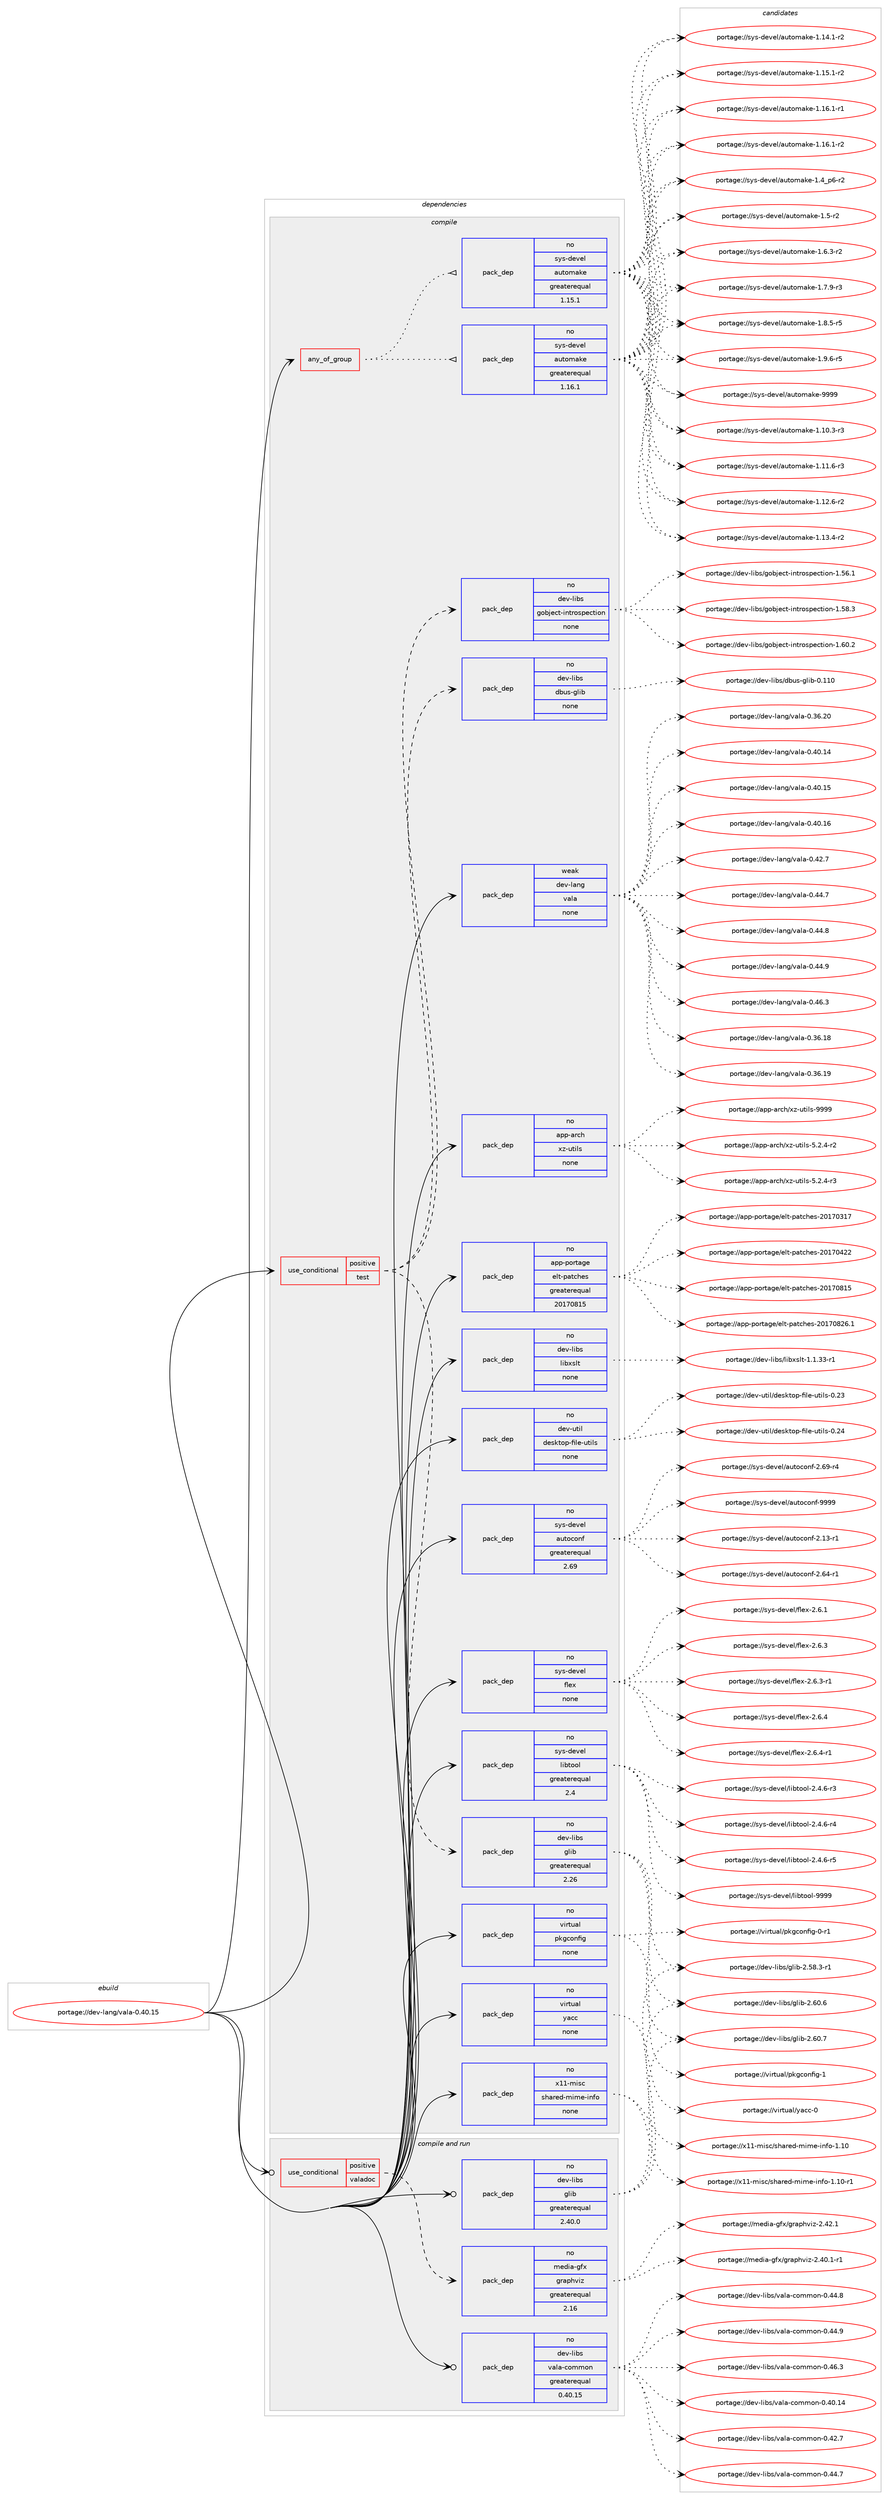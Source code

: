 digraph prolog {

# *************
# Graph options
# *************

newrank=true;
concentrate=true;
compound=true;
graph [rankdir=LR,fontname=Helvetica,fontsize=10,ranksep=1.5];#, ranksep=2.5, nodesep=0.2];
edge  [arrowhead=vee];
node  [fontname=Helvetica,fontsize=10];

# **********
# The ebuild
# **********

subgraph cluster_leftcol {
color=gray;
rank=same;
label=<<i>ebuild</i>>;
id [label="portage://dev-lang/vala-0.40.15", color=red, width=4, href="../dev-lang/vala-0.40.15.svg"];
}

# ****************
# The dependencies
# ****************

subgraph cluster_midcol {
color=gray;
label=<<i>dependencies</i>>;
subgraph cluster_compile {
fillcolor="#eeeeee";
style=filled;
label=<<i>compile</i>>;
subgraph any2818 {
dependency97117 [label=<<TABLE BORDER="0" CELLBORDER="1" CELLSPACING="0" CELLPADDING="4"><TR><TD CELLPADDING="10">any_of_group</TD></TR></TABLE>>, shape=none, color=red];subgraph pack74010 {
dependency97118 [label=<<TABLE BORDER="0" CELLBORDER="1" CELLSPACING="0" CELLPADDING="4" WIDTH="220"><TR><TD ROWSPAN="6" CELLPADDING="30">pack_dep</TD></TR><TR><TD WIDTH="110">no</TD></TR><TR><TD>sys-devel</TD></TR><TR><TD>automake</TD></TR><TR><TD>greaterequal</TD></TR><TR><TD>1.16.1</TD></TR></TABLE>>, shape=none, color=blue];
}
dependency97117:e -> dependency97118:w [weight=20,style="dotted",arrowhead="oinv"];
subgraph pack74011 {
dependency97119 [label=<<TABLE BORDER="0" CELLBORDER="1" CELLSPACING="0" CELLPADDING="4" WIDTH="220"><TR><TD ROWSPAN="6" CELLPADDING="30">pack_dep</TD></TR><TR><TD WIDTH="110">no</TD></TR><TR><TD>sys-devel</TD></TR><TR><TD>automake</TD></TR><TR><TD>greaterequal</TD></TR><TR><TD>1.15.1</TD></TR></TABLE>>, shape=none, color=blue];
}
dependency97117:e -> dependency97119:w [weight=20,style="dotted",arrowhead="oinv"];
}
id:e -> dependency97117:w [weight=20,style="solid",arrowhead="vee"];
subgraph cond20230 {
dependency97120 [label=<<TABLE BORDER="0" CELLBORDER="1" CELLSPACING="0" CELLPADDING="4"><TR><TD ROWSPAN="3" CELLPADDING="10">use_conditional</TD></TR><TR><TD>positive</TD></TR><TR><TD>test</TD></TR></TABLE>>, shape=none, color=red];
subgraph pack74012 {
dependency97121 [label=<<TABLE BORDER="0" CELLBORDER="1" CELLSPACING="0" CELLPADDING="4" WIDTH="220"><TR><TD ROWSPAN="6" CELLPADDING="30">pack_dep</TD></TR><TR><TD WIDTH="110">no</TD></TR><TR><TD>dev-libs</TD></TR><TR><TD>dbus-glib</TD></TR><TR><TD>none</TD></TR><TR><TD></TD></TR></TABLE>>, shape=none, color=blue];
}
dependency97120:e -> dependency97121:w [weight=20,style="dashed",arrowhead="vee"];
subgraph pack74013 {
dependency97122 [label=<<TABLE BORDER="0" CELLBORDER="1" CELLSPACING="0" CELLPADDING="4" WIDTH="220"><TR><TD ROWSPAN="6" CELLPADDING="30">pack_dep</TD></TR><TR><TD WIDTH="110">no</TD></TR><TR><TD>dev-libs</TD></TR><TR><TD>glib</TD></TR><TR><TD>greaterequal</TD></TR><TR><TD>2.26</TD></TR></TABLE>>, shape=none, color=blue];
}
dependency97120:e -> dependency97122:w [weight=20,style="dashed",arrowhead="vee"];
subgraph pack74014 {
dependency97123 [label=<<TABLE BORDER="0" CELLBORDER="1" CELLSPACING="0" CELLPADDING="4" WIDTH="220"><TR><TD ROWSPAN="6" CELLPADDING="30">pack_dep</TD></TR><TR><TD WIDTH="110">no</TD></TR><TR><TD>dev-libs</TD></TR><TR><TD>gobject-introspection</TD></TR><TR><TD>none</TD></TR><TR><TD></TD></TR></TABLE>>, shape=none, color=blue];
}
dependency97120:e -> dependency97123:w [weight=20,style="dashed",arrowhead="vee"];
}
id:e -> dependency97120:w [weight=20,style="solid",arrowhead="vee"];
subgraph pack74015 {
dependency97124 [label=<<TABLE BORDER="0" CELLBORDER="1" CELLSPACING="0" CELLPADDING="4" WIDTH="220"><TR><TD ROWSPAN="6" CELLPADDING="30">pack_dep</TD></TR><TR><TD WIDTH="110">no</TD></TR><TR><TD>app-arch</TD></TR><TR><TD>xz-utils</TD></TR><TR><TD>none</TD></TR><TR><TD></TD></TR></TABLE>>, shape=none, color=blue];
}
id:e -> dependency97124:w [weight=20,style="solid",arrowhead="vee"];
subgraph pack74016 {
dependency97125 [label=<<TABLE BORDER="0" CELLBORDER="1" CELLSPACING="0" CELLPADDING="4" WIDTH="220"><TR><TD ROWSPAN="6" CELLPADDING="30">pack_dep</TD></TR><TR><TD WIDTH="110">no</TD></TR><TR><TD>app-portage</TD></TR><TR><TD>elt-patches</TD></TR><TR><TD>greaterequal</TD></TR><TR><TD>20170815</TD></TR></TABLE>>, shape=none, color=blue];
}
id:e -> dependency97125:w [weight=20,style="solid",arrowhead="vee"];
subgraph pack74017 {
dependency97126 [label=<<TABLE BORDER="0" CELLBORDER="1" CELLSPACING="0" CELLPADDING="4" WIDTH="220"><TR><TD ROWSPAN="6" CELLPADDING="30">pack_dep</TD></TR><TR><TD WIDTH="110">no</TD></TR><TR><TD>dev-libs</TD></TR><TR><TD>libxslt</TD></TR><TR><TD>none</TD></TR><TR><TD></TD></TR></TABLE>>, shape=none, color=blue];
}
id:e -> dependency97126:w [weight=20,style="solid",arrowhead="vee"];
subgraph pack74018 {
dependency97127 [label=<<TABLE BORDER="0" CELLBORDER="1" CELLSPACING="0" CELLPADDING="4" WIDTH="220"><TR><TD ROWSPAN="6" CELLPADDING="30">pack_dep</TD></TR><TR><TD WIDTH="110">no</TD></TR><TR><TD>dev-util</TD></TR><TR><TD>desktop-file-utils</TD></TR><TR><TD>none</TD></TR><TR><TD></TD></TR></TABLE>>, shape=none, color=blue];
}
id:e -> dependency97127:w [weight=20,style="solid",arrowhead="vee"];
subgraph pack74019 {
dependency97128 [label=<<TABLE BORDER="0" CELLBORDER="1" CELLSPACING="0" CELLPADDING="4" WIDTH="220"><TR><TD ROWSPAN="6" CELLPADDING="30">pack_dep</TD></TR><TR><TD WIDTH="110">no</TD></TR><TR><TD>sys-devel</TD></TR><TR><TD>autoconf</TD></TR><TR><TD>greaterequal</TD></TR><TR><TD>2.69</TD></TR></TABLE>>, shape=none, color=blue];
}
id:e -> dependency97128:w [weight=20,style="solid",arrowhead="vee"];
subgraph pack74020 {
dependency97129 [label=<<TABLE BORDER="0" CELLBORDER="1" CELLSPACING="0" CELLPADDING="4" WIDTH="220"><TR><TD ROWSPAN="6" CELLPADDING="30">pack_dep</TD></TR><TR><TD WIDTH="110">no</TD></TR><TR><TD>sys-devel</TD></TR><TR><TD>flex</TD></TR><TR><TD>none</TD></TR><TR><TD></TD></TR></TABLE>>, shape=none, color=blue];
}
id:e -> dependency97129:w [weight=20,style="solid",arrowhead="vee"];
subgraph pack74021 {
dependency97130 [label=<<TABLE BORDER="0" CELLBORDER="1" CELLSPACING="0" CELLPADDING="4" WIDTH="220"><TR><TD ROWSPAN="6" CELLPADDING="30">pack_dep</TD></TR><TR><TD WIDTH="110">no</TD></TR><TR><TD>sys-devel</TD></TR><TR><TD>libtool</TD></TR><TR><TD>greaterequal</TD></TR><TR><TD>2.4</TD></TR></TABLE>>, shape=none, color=blue];
}
id:e -> dependency97130:w [weight=20,style="solid",arrowhead="vee"];
subgraph pack74022 {
dependency97131 [label=<<TABLE BORDER="0" CELLBORDER="1" CELLSPACING="0" CELLPADDING="4" WIDTH="220"><TR><TD ROWSPAN="6" CELLPADDING="30">pack_dep</TD></TR><TR><TD WIDTH="110">no</TD></TR><TR><TD>virtual</TD></TR><TR><TD>pkgconfig</TD></TR><TR><TD>none</TD></TR><TR><TD></TD></TR></TABLE>>, shape=none, color=blue];
}
id:e -> dependency97131:w [weight=20,style="solid",arrowhead="vee"];
subgraph pack74023 {
dependency97132 [label=<<TABLE BORDER="0" CELLBORDER="1" CELLSPACING="0" CELLPADDING="4" WIDTH="220"><TR><TD ROWSPAN="6" CELLPADDING="30">pack_dep</TD></TR><TR><TD WIDTH="110">no</TD></TR><TR><TD>virtual</TD></TR><TR><TD>yacc</TD></TR><TR><TD>none</TD></TR><TR><TD></TD></TR></TABLE>>, shape=none, color=blue];
}
id:e -> dependency97132:w [weight=20,style="solid",arrowhead="vee"];
subgraph pack74024 {
dependency97133 [label=<<TABLE BORDER="0" CELLBORDER="1" CELLSPACING="0" CELLPADDING="4" WIDTH="220"><TR><TD ROWSPAN="6" CELLPADDING="30">pack_dep</TD></TR><TR><TD WIDTH="110">no</TD></TR><TR><TD>x11-misc</TD></TR><TR><TD>shared-mime-info</TD></TR><TR><TD>none</TD></TR><TR><TD></TD></TR></TABLE>>, shape=none, color=blue];
}
id:e -> dependency97133:w [weight=20,style="solid",arrowhead="vee"];
subgraph pack74025 {
dependency97134 [label=<<TABLE BORDER="0" CELLBORDER="1" CELLSPACING="0" CELLPADDING="4" WIDTH="220"><TR><TD ROWSPAN="6" CELLPADDING="30">pack_dep</TD></TR><TR><TD WIDTH="110">weak</TD></TR><TR><TD>dev-lang</TD></TR><TR><TD>vala</TD></TR><TR><TD>none</TD></TR><TR><TD></TD></TR></TABLE>>, shape=none, color=blue];
}
id:e -> dependency97134:w [weight=20,style="solid",arrowhead="vee"];
}
subgraph cluster_compileandrun {
fillcolor="#eeeeee";
style=filled;
label=<<i>compile and run</i>>;
subgraph cond20231 {
dependency97135 [label=<<TABLE BORDER="0" CELLBORDER="1" CELLSPACING="0" CELLPADDING="4"><TR><TD ROWSPAN="3" CELLPADDING="10">use_conditional</TD></TR><TR><TD>positive</TD></TR><TR><TD>valadoc</TD></TR></TABLE>>, shape=none, color=red];
subgraph pack74026 {
dependency97136 [label=<<TABLE BORDER="0" CELLBORDER="1" CELLSPACING="0" CELLPADDING="4" WIDTH="220"><TR><TD ROWSPAN="6" CELLPADDING="30">pack_dep</TD></TR><TR><TD WIDTH="110">no</TD></TR><TR><TD>media-gfx</TD></TR><TR><TD>graphviz</TD></TR><TR><TD>greaterequal</TD></TR><TR><TD>2.16</TD></TR></TABLE>>, shape=none, color=blue];
}
dependency97135:e -> dependency97136:w [weight=20,style="dashed",arrowhead="vee"];
}
id:e -> dependency97135:w [weight=20,style="solid",arrowhead="odotvee"];
subgraph pack74027 {
dependency97137 [label=<<TABLE BORDER="0" CELLBORDER="1" CELLSPACING="0" CELLPADDING="4" WIDTH="220"><TR><TD ROWSPAN="6" CELLPADDING="30">pack_dep</TD></TR><TR><TD WIDTH="110">no</TD></TR><TR><TD>dev-libs</TD></TR><TR><TD>glib</TD></TR><TR><TD>greaterequal</TD></TR><TR><TD>2.40.0</TD></TR></TABLE>>, shape=none, color=blue];
}
id:e -> dependency97137:w [weight=20,style="solid",arrowhead="odotvee"];
subgraph pack74028 {
dependency97138 [label=<<TABLE BORDER="0" CELLBORDER="1" CELLSPACING="0" CELLPADDING="4" WIDTH="220"><TR><TD ROWSPAN="6" CELLPADDING="30">pack_dep</TD></TR><TR><TD WIDTH="110">no</TD></TR><TR><TD>dev-libs</TD></TR><TR><TD>vala-common</TD></TR><TR><TD>greaterequal</TD></TR><TR><TD>0.40.15</TD></TR></TABLE>>, shape=none, color=blue];
}
id:e -> dependency97138:w [weight=20,style="solid",arrowhead="odotvee"];
}
subgraph cluster_run {
fillcolor="#eeeeee";
style=filled;
label=<<i>run</i>>;
}
}

# **************
# The candidates
# **************

subgraph cluster_choices {
rank=same;
color=gray;
label=<<i>candidates</i>>;

subgraph choice74010 {
color=black;
nodesep=1;
choiceportage11512111545100101118101108479711711611110997107101454946494846514511451 [label="portage://sys-devel/automake-1.10.3-r3", color=red, width=4,href="../sys-devel/automake-1.10.3-r3.svg"];
choiceportage11512111545100101118101108479711711611110997107101454946494946544511451 [label="portage://sys-devel/automake-1.11.6-r3", color=red, width=4,href="../sys-devel/automake-1.11.6-r3.svg"];
choiceportage11512111545100101118101108479711711611110997107101454946495046544511450 [label="portage://sys-devel/automake-1.12.6-r2", color=red, width=4,href="../sys-devel/automake-1.12.6-r2.svg"];
choiceportage11512111545100101118101108479711711611110997107101454946495146524511450 [label="portage://sys-devel/automake-1.13.4-r2", color=red, width=4,href="../sys-devel/automake-1.13.4-r2.svg"];
choiceportage11512111545100101118101108479711711611110997107101454946495246494511450 [label="portage://sys-devel/automake-1.14.1-r2", color=red, width=4,href="../sys-devel/automake-1.14.1-r2.svg"];
choiceportage11512111545100101118101108479711711611110997107101454946495346494511450 [label="portage://sys-devel/automake-1.15.1-r2", color=red, width=4,href="../sys-devel/automake-1.15.1-r2.svg"];
choiceportage11512111545100101118101108479711711611110997107101454946495446494511449 [label="portage://sys-devel/automake-1.16.1-r1", color=red, width=4,href="../sys-devel/automake-1.16.1-r1.svg"];
choiceportage11512111545100101118101108479711711611110997107101454946495446494511450 [label="portage://sys-devel/automake-1.16.1-r2", color=red, width=4,href="../sys-devel/automake-1.16.1-r2.svg"];
choiceportage115121115451001011181011084797117116111109971071014549465295112544511450 [label="portage://sys-devel/automake-1.4_p6-r2", color=red, width=4,href="../sys-devel/automake-1.4_p6-r2.svg"];
choiceportage11512111545100101118101108479711711611110997107101454946534511450 [label="portage://sys-devel/automake-1.5-r2", color=red, width=4,href="../sys-devel/automake-1.5-r2.svg"];
choiceportage115121115451001011181011084797117116111109971071014549465446514511450 [label="portage://sys-devel/automake-1.6.3-r2", color=red, width=4,href="../sys-devel/automake-1.6.3-r2.svg"];
choiceportage115121115451001011181011084797117116111109971071014549465546574511451 [label="portage://sys-devel/automake-1.7.9-r3", color=red, width=4,href="../sys-devel/automake-1.7.9-r3.svg"];
choiceportage115121115451001011181011084797117116111109971071014549465646534511453 [label="portage://sys-devel/automake-1.8.5-r5", color=red, width=4,href="../sys-devel/automake-1.8.5-r5.svg"];
choiceportage115121115451001011181011084797117116111109971071014549465746544511453 [label="portage://sys-devel/automake-1.9.6-r5", color=red, width=4,href="../sys-devel/automake-1.9.6-r5.svg"];
choiceportage115121115451001011181011084797117116111109971071014557575757 [label="portage://sys-devel/automake-9999", color=red, width=4,href="../sys-devel/automake-9999.svg"];
dependency97118:e -> choiceportage11512111545100101118101108479711711611110997107101454946494846514511451:w [style=dotted,weight="100"];
dependency97118:e -> choiceportage11512111545100101118101108479711711611110997107101454946494946544511451:w [style=dotted,weight="100"];
dependency97118:e -> choiceportage11512111545100101118101108479711711611110997107101454946495046544511450:w [style=dotted,weight="100"];
dependency97118:e -> choiceportage11512111545100101118101108479711711611110997107101454946495146524511450:w [style=dotted,weight="100"];
dependency97118:e -> choiceportage11512111545100101118101108479711711611110997107101454946495246494511450:w [style=dotted,weight="100"];
dependency97118:e -> choiceportage11512111545100101118101108479711711611110997107101454946495346494511450:w [style=dotted,weight="100"];
dependency97118:e -> choiceportage11512111545100101118101108479711711611110997107101454946495446494511449:w [style=dotted,weight="100"];
dependency97118:e -> choiceportage11512111545100101118101108479711711611110997107101454946495446494511450:w [style=dotted,weight="100"];
dependency97118:e -> choiceportage115121115451001011181011084797117116111109971071014549465295112544511450:w [style=dotted,weight="100"];
dependency97118:e -> choiceportage11512111545100101118101108479711711611110997107101454946534511450:w [style=dotted,weight="100"];
dependency97118:e -> choiceportage115121115451001011181011084797117116111109971071014549465446514511450:w [style=dotted,weight="100"];
dependency97118:e -> choiceportage115121115451001011181011084797117116111109971071014549465546574511451:w [style=dotted,weight="100"];
dependency97118:e -> choiceportage115121115451001011181011084797117116111109971071014549465646534511453:w [style=dotted,weight="100"];
dependency97118:e -> choiceportage115121115451001011181011084797117116111109971071014549465746544511453:w [style=dotted,weight="100"];
dependency97118:e -> choiceportage115121115451001011181011084797117116111109971071014557575757:w [style=dotted,weight="100"];
}
subgraph choice74011 {
color=black;
nodesep=1;
choiceportage11512111545100101118101108479711711611110997107101454946494846514511451 [label="portage://sys-devel/automake-1.10.3-r3", color=red, width=4,href="../sys-devel/automake-1.10.3-r3.svg"];
choiceportage11512111545100101118101108479711711611110997107101454946494946544511451 [label="portage://sys-devel/automake-1.11.6-r3", color=red, width=4,href="../sys-devel/automake-1.11.6-r3.svg"];
choiceportage11512111545100101118101108479711711611110997107101454946495046544511450 [label="portage://sys-devel/automake-1.12.6-r2", color=red, width=4,href="../sys-devel/automake-1.12.6-r2.svg"];
choiceportage11512111545100101118101108479711711611110997107101454946495146524511450 [label="portage://sys-devel/automake-1.13.4-r2", color=red, width=4,href="../sys-devel/automake-1.13.4-r2.svg"];
choiceportage11512111545100101118101108479711711611110997107101454946495246494511450 [label="portage://sys-devel/automake-1.14.1-r2", color=red, width=4,href="../sys-devel/automake-1.14.1-r2.svg"];
choiceportage11512111545100101118101108479711711611110997107101454946495346494511450 [label="portage://sys-devel/automake-1.15.1-r2", color=red, width=4,href="../sys-devel/automake-1.15.1-r2.svg"];
choiceportage11512111545100101118101108479711711611110997107101454946495446494511449 [label="portage://sys-devel/automake-1.16.1-r1", color=red, width=4,href="../sys-devel/automake-1.16.1-r1.svg"];
choiceportage11512111545100101118101108479711711611110997107101454946495446494511450 [label="portage://sys-devel/automake-1.16.1-r2", color=red, width=4,href="../sys-devel/automake-1.16.1-r2.svg"];
choiceportage115121115451001011181011084797117116111109971071014549465295112544511450 [label="portage://sys-devel/automake-1.4_p6-r2", color=red, width=4,href="../sys-devel/automake-1.4_p6-r2.svg"];
choiceportage11512111545100101118101108479711711611110997107101454946534511450 [label="portage://sys-devel/automake-1.5-r2", color=red, width=4,href="../sys-devel/automake-1.5-r2.svg"];
choiceportage115121115451001011181011084797117116111109971071014549465446514511450 [label="portage://sys-devel/automake-1.6.3-r2", color=red, width=4,href="../sys-devel/automake-1.6.3-r2.svg"];
choiceportage115121115451001011181011084797117116111109971071014549465546574511451 [label="portage://sys-devel/automake-1.7.9-r3", color=red, width=4,href="../sys-devel/automake-1.7.9-r3.svg"];
choiceportage115121115451001011181011084797117116111109971071014549465646534511453 [label="portage://sys-devel/automake-1.8.5-r5", color=red, width=4,href="../sys-devel/automake-1.8.5-r5.svg"];
choiceportage115121115451001011181011084797117116111109971071014549465746544511453 [label="portage://sys-devel/automake-1.9.6-r5", color=red, width=4,href="../sys-devel/automake-1.9.6-r5.svg"];
choiceportage115121115451001011181011084797117116111109971071014557575757 [label="portage://sys-devel/automake-9999", color=red, width=4,href="../sys-devel/automake-9999.svg"];
dependency97119:e -> choiceportage11512111545100101118101108479711711611110997107101454946494846514511451:w [style=dotted,weight="100"];
dependency97119:e -> choiceportage11512111545100101118101108479711711611110997107101454946494946544511451:w [style=dotted,weight="100"];
dependency97119:e -> choiceportage11512111545100101118101108479711711611110997107101454946495046544511450:w [style=dotted,weight="100"];
dependency97119:e -> choiceportage11512111545100101118101108479711711611110997107101454946495146524511450:w [style=dotted,weight="100"];
dependency97119:e -> choiceportage11512111545100101118101108479711711611110997107101454946495246494511450:w [style=dotted,weight="100"];
dependency97119:e -> choiceportage11512111545100101118101108479711711611110997107101454946495346494511450:w [style=dotted,weight="100"];
dependency97119:e -> choiceportage11512111545100101118101108479711711611110997107101454946495446494511449:w [style=dotted,weight="100"];
dependency97119:e -> choiceportage11512111545100101118101108479711711611110997107101454946495446494511450:w [style=dotted,weight="100"];
dependency97119:e -> choiceportage115121115451001011181011084797117116111109971071014549465295112544511450:w [style=dotted,weight="100"];
dependency97119:e -> choiceportage11512111545100101118101108479711711611110997107101454946534511450:w [style=dotted,weight="100"];
dependency97119:e -> choiceportage115121115451001011181011084797117116111109971071014549465446514511450:w [style=dotted,weight="100"];
dependency97119:e -> choiceportage115121115451001011181011084797117116111109971071014549465546574511451:w [style=dotted,weight="100"];
dependency97119:e -> choiceportage115121115451001011181011084797117116111109971071014549465646534511453:w [style=dotted,weight="100"];
dependency97119:e -> choiceportage115121115451001011181011084797117116111109971071014549465746544511453:w [style=dotted,weight="100"];
dependency97119:e -> choiceportage115121115451001011181011084797117116111109971071014557575757:w [style=dotted,weight="100"];
}
subgraph choice74012 {
color=black;
nodesep=1;
choiceportage100101118451081059811547100981171154510310810598454846494948 [label="portage://dev-libs/dbus-glib-0.110", color=red, width=4,href="../dev-libs/dbus-glib-0.110.svg"];
dependency97121:e -> choiceportage100101118451081059811547100981171154510310810598454846494948:w [style=dotted,weight="100"];
}
subgraph choice74013 {
color=black;
nodesep=1;
choiceportage10010111845108105981154710310810598455046535646514511449 [label="portage://dev-libs/glib-2.58.3-r1", color=red, width=4,href="../dev-libs/glib-2.58.3-r1.svg"];
choiceportage1001011184510810598115471031081059845504654484654 [label="portage://dev-libs/glib-2.60.6", color=red, width=4,href="../dev-libs/glib-2.60.6.svg"];
choiceportage1001011184510810598115471031081059845504654484655 [label="portage://dev-libs/glib-2.60.7", color=red, width=4,href="../dev-libs/glib-2.60.7.svg"];
dependency97122:e -> choiceportage10010111845108105981154710310810598455046535646514511449:w [style=dotted,weight="100"];
dependency97122:e -> choiceportage1001011184510810598115471031081059845504654484654:w [style=dotted,weight="100"];
dependency97122:e -> choiceportage1001011184510810598115471031081059845504654484655:w [style=dotted,weight="100"];
}
subgraph choice74014 {
color=black;
nodesep=1;
choiceportage1001011184510810598115471031119810610199116451051101161141111151121019911610511111045494653544649 [label="portage://dev-libs/gobject-introspection-1.56.1", color=red, width=4,href="../dev-libs/gobject-introspection-1.56.1.svg"];
choiceportage1001011184510810598115471031119810610199116451051101161141111151121019911610511111045494653564651 [label="portage://dev-libs/gobject-introspection-1.58.3", color=red, width=4,href="../dev-libs/gobject-introspection-1.58.3.svg"];
choiceportage1001011184510810598115471031119810610199116451051101161141111151121019911610511111045494654484650 [label="portage://dev-libs/gobject-introspection-1.60.2", color=red, width=4,href="../dev-libs/gobject-introspection-1.60.2.svg"];
dependency97123:e -> choiceportage1001011184510810598115471031119810610199116451051101161141111151121019911610511111045494653544649:w [style=dotted,weight="100"];
dependency97123:e -> choiceportage1001011184510810598115471031119810610199116451051101161141111151121019911610511111045494653564651:w [style=dotted,weight="100"];
dependency97123:e -> choiceportage1001011184510810598115471031119810610199116451051101161141111151121019911610511111045494654484650:w [style=dotted,weight="100"];
}
subgraph choice74015 {
color=black;
nodesep=1;
choiceportage9711211245971149910447120122451171161051081154553465046524511450 [label="portage://app-arch/xz-utils-5.2.4-r2", color=red, width=4,href="../app-arch/xz-utils-5.2.4-r2.svg"];
choiceportage9711211245971149910447120122451171161051081154553465046524511451 [label="portage://app-arch/xz-utils-5.2.4-r3", color=red, width=4,href="../app-arch/xz-utils-5.2.4-r3.svg"];
choiceportage9711211245971149910447120122451171161051081154557575757 [label="portage://app-arch/xz-utils-9999", color=red, width=4,href="../app-arch/xz-utils-9999.svg"];
dependency97124:e -> choiceportage9711211245971149910447120122451171161051081154553465046524511450:w [style=dotted,weight="100"];
dependency97124:e -> choiceportage9711211245971149910447120122451171161051081154553465046524511451:w [style=dotted,weight="100"];
dependency97124:e -> choiceportage9711211245971149910447120122451171161051081154557575757:w [style=dotted,weight="100"];
}
subgraph choice74016 {
color=black;
nodesep=1;
choiceportage97112112451121111141169710310147101108116451129711699104101115455048495548514955 [label="portage://app-portage/elt-patches-20170317", color=red, width=4,href="../app-portage/elt-patches-20170317.svg"];
choiceportage97112112451121111141169710310147101108116451129711699104101115455048495548525050 [label="portage://app-portage/elt-patches-20170422", color=red, width=4,href="../app-portage/elt-patches-20170422.svg"];
choiceportage97112112451121111141169710310147101108116451129711699104101115455048495548564953 [label="portage://app-portage/elt-patches-20170815", color=red, width=4,href="../app-portage/elt-patches-20170815.svg"];
choiceportage971121124511211111411697103101471011081164511297116991041011154550484955485650544649 [label="portage://app-portage/elt-patches-20170826.1", color=red, width=4,href="../app-portage/elt-patches-20170826.1.svg"];
dependency97125:e -> choiceportage97112112451121111141169710310147101108116451129711699104101115455048495548514955:w [style=dotted,weight="100"];
dependency97125:e -> choiceportage97112112451121111141169710310147101108116451129711699104101115455048495548525050:w [style=dotted,weight="100"];
dependency97125:e -> choiceportage97112112451121111141169710310147101108116451129711699104101115455048495548564953:w [style=dotted,weight="100"];
dependency97125:e -> choiceportage971121124511211111411697103101471011081164511297116991041011154550484955485650544649:w [style=dotted,weight="100"];
}
subgraph choice74017 {
color=black;
nodesep=1;
choiceportage10010111845108105981154710810598120115108116454946494651514511449 [label="portage://dev-libs/libxslt-1.1.33-r1", color=red, width=4,href="../dev-libs/libxslt-1.1.33-r1.svg"];
dependency97126:e -> choiceportage10010111845108105981154710810598120115108116454946494651514511449:w [style=dotted,weight="100"];
}
subgraph choice74018 {
color=black;
nodesep=1;
choiceportage100101118451171161051084710010111510711611111245102105108101451171161051081154548465051 [label="portage://dev-util/desktop-file-utils-0.23", color=red, width=4,href="../dev-util/desktop-file-utils-0.23.svg"];
choiceportage100101118451171161051084710010111510711611111245102105108101451171161051081154548465052 [label="portage://dev-util/desktop-file-utils-0.24", color=red, width=4,href="../dev-util/desktop-file-utils-0.24.svg"];
dependency97127:e -> choiceportage100101118451171161051084710010111510711611111245102105108101451171161051081154548465051:w [style=dotted,weight="100"];
dependency97127:e -> choiceportage100101118451171161051084710010111510711611111245102105108101451171161051081154548465052:w [style=dotted,weight="100"];
}
subgraph choice74019 {
color=black;
nodesep=1;
choiceportage1151211154510010111810110847971171161119911111010245504649514511449 [label="portage://sys-devel/autoconf-2.13-r1", color=red, width=4,href="../sys-devel/autoconf-2.13-r1.svg"];
choiceportage1151211154510010111810110847971171161119911111010245504654524511449 [label="portage://sys-devel/autoconf-2.64-r1", color=red, width=4,href="../sys-devel/autoconf-2.64-r1.svg"];
choiceportage1151211154510010111810110847971171161119911111010245504654574511452 [label="portage://sys-devel/autoconf-2.69-r4", color=red, width=4,href="../sys-devel/autoconf-2.69-r4.svg"];
choiceportage115121115451001011181011084797117116111991111101024557575757 [label="portage://sys-devel/autoconf-9999", color=red, width=4,href="../sys-devel/autoconf-9999.svg"];
dependency97128:e -> choiceportage1151211154510010111810110847971171161119911111010245504649514511449:w [style=dotted,weight="100"];
dependency97128:e -> choiceportage1151211154510010111810110847971171161119911111010245504654524511449:w [style=dotted,weight="100"];
dependency97128:e -> choiceportage1151211154510010111810110847971171161119911111010245504654574511452:w [style=dotted,weight="100"];
dependency97128:e -> choiceportage115121115451001011181011084797117116111991111101024557575757:w [style=dotted,weight="100"];
}
subgraph choice74020 {
color=black;
nodesep=1;
choiceportage1151211154510010111810110847102108101120455046544649 [label="portage://sys-devel/flex-2.6.1", color=red, width=4,href="../sys-devel/flex-2.6.1.svg"];
choiceportage1151211154510010111810110847102108101120455046544651 [label="portage://sys-devel/flex-2.6.3", color=red, width=4,href="../sys-devel/flex-2.6.3.svg"];
choiceportage11512111545100101118101108471021081011204550465446514511449 [label="portage://sys-devel/flex-2.6.3-r1", color=red, width=4,href="../sys-devel/flex-2.6.3-r1.svg"];
choiceportage1151211154510010111810110847102108101120455046544652 [label="portage://sys-devel/flex-2.6.4", color=red, width=4,href="../sys-devel/flex-2.6.4.svg"];
choiceportage11512111545100101118101108471021081011204550465446524511449 [label="portage://sys-devel/flex-2.6.4-r1", color=red, width=4,href="../sys-devel/flex-2.6.4-r1.svg"];
dependency97129:e -> choiceportage1151211154510010111810110847102108101120455046544649:w [style=dotted,weight="100"];
dependency97129:e -> choiceportage1151211154510010111810110847102108101120455046544651:w [style=dotted,weight="100"];
dependency97129:e -> choiceportage11512111545100101118101108471021081011204550465446514511449:w [style=dotted,weight="100"];
dependency97129:e -> choiceportage1151211154510010111810110847102108101120455046544652:w [style=dotted,weight="100"];
dependency97129:e -> choiceportage11512111545100101118101108471021081011204550465446524511449:w [style=dotted,weight="100"];
}
subgraph choice74021 {
color=black;
nodesep=1;
choiceportage1151211154510010111810110847108105981161111111084550465246544511451 [label="portage://sys-devel/libtool-2.4.6-r3", color=red, width=4,href="../sys-devel/libtool-2.4.6-r3.svg"];
choiceportage1151211154510010111810110847108105981161111111084550465246544511452 [label="portage://sys-devel/libtool-2.4.6-r4", color=red, width=4,href="../sys-devel/libtool-2.4.6-r4.svg"];
choiceportage1151211154510010111810110847108105981161111111084550465246544511453 [label="portage://sys-devel/libtool-2.4.6-r5", color=red, width=4,href="../sys-devel/libtool-2.4.6-r5.svg"];
choiceportage1151211154510010111810110847108105981161111111084557575757 [label="portage://sys-devel/libtool-9999", color=red, width=4,href="../sys-devel/libtool-9999.svg"];
dependency97130:e -> choiceportage1151211154510010111810110847108105981161111111084550465246544511451:w [style=dotted,weight="100"];
dependency97130:e -> choiceportage1151211154510010111810110847108105981161111111084550465246544511452:w [style=dotted,weight="100"];
dependency97130:e -> choiceportage1151211154510010111810110847108105981161111111084550465246544511453:w [style=dotted,weight="100"];
dependency97130:e -> choiceportage1151211154510010111810110847108105981161111111084557575757:w [style=dotted,weight="100"];
}
subgraph choice74022 {
color=black;
nodesep=1;
choiceportage11810511411611797108471121071039911111010210510345484511449 [label="portage://virtual/pkgconfig-0-r1", color=red, width=4,href="../virtual/pkgconfig-0-r1.svg"];
choiceportage1181051141161179710847112107103991111101021051034549 [label="portage://virtual/pkgconfig-1", color=red, width=4,href="../virtual/pkgconfig-1.svg"];
dependency97131:e -> choiceportage11810511411611797108471121071039911111010210510345484511449:w [style=dotted,weight="100"];
dependency97131:e -> choiceportage1181051141161179710847112107103991111101021051034549:w [style=dotted,weight="100"];
}
subgraph choice74023 {
color=black;
nodesep=1;
choiceportage11810511411611797108471219799994548 [label="portage://virtual/yacc-0", color=red, width=4,href="../virtual/yacc-0.svg"];
dependency97132:e -> choiceportage11810511411611797108471219799994548:w [style=dotted,weight="100"];
}
subgraph choice74024 {
color=black;
nodesep=1;
choiceportage12049494510910511599471151049711410110045109105109101451051101021114549464948 [label="portage://x11-misc/shared-mime-info-1.10", color=red, width=4,href="../x11-misc/shared-mime-info-1.10.svg"];
choiceportage120494945109105115994711510497114101100451091051091014510511010211145494649484511449 [label="portage://x11-misc/shared-mime-info-1.10-r1", color=red, width=4,href="../x11-misc/shared-mime-info-1.10-r1.svg"];
dependency97133:e -> choiceportage12049494510910511599471151049711410110045109105109101451051101021114549464948:w [style=dotted,weight="100"];
dependency97133:e -> choiceportage120494945109105115994711510497114101100451091051091014510511010211145494649484511449:w [style=dotted,weight="100"];
}
subgraph choice74025 {
color=black;
nodesep=1;
choiceportage10010111845108971101034711897108974548465154464956 [label="portage://dev-lang/vala-0.36.18", color=red, width=4,href="../dev-lang/vala-0.36.18.svg"];
choiceportage10010111845108971101034711897108974548465154464957 [label="portage://dev-lang/vala-0.36.19", color=red, width=4,href="../dev-lang/vala-0.36.19.svg"];
choiceportage10010111845108971101034711897108974548465154465048 [label="portage://dev-lang/vala-0.36.20", color=red, width=4,href="../dev-lang/vala-0.36.20.svg"];
choiceportage10010111845108971101034711897108974548465248464952 [label="portage://dev-lang/vala-0.40.14", color=red, width=4,href="../dev-lang/vala-0.40.14.svg"];
choiceportage10010111845108971101034711897108974548465248464953 [label="portage://dev-lang/vala-0.40.15", color=red, width=4,href="../dev-lang/vala-0.40.15.svg"];
choiceportage10010111845108971101034711897108974548465248464954 [label="portage://dev-lang/vala-0.40.16", color=red, width=4,href="../dev-lang/vala-0.40.16.svg"];
choiceportage100101118451089711010347118971089745484652504655 [label="portage://dev-lang/vala-0.42.7", color=red, width=4,href="../dev-lang/vala-0.42.7.svg"];
choiceportage100101118451089711010347118971089745484652524655 [label="portage://dev-lang/vala-0.44.7", color=red, width=4,href="../dev-lang/vala-0.44.7.svg"];
choiceportage100101118451089711010347118971089745484652524656 [label="portage://dev-lang/vala-0.44.8", color=red, width=4,href="../dev-lang/vala-0.44.8.svg"];
choiceportage100101118451089711010347118971089745484652524657 [label="portage://dev-lang/vala-0.44.9", color=red, width=4,href="../dev-lang/vala-0.44.9.svg"];
choiceportage100101118451089711010347118971089745484652544651 [label="portage://dev-lang/vala-0.46.3", color=red, width=4,href="../dev-lang/vala-0.46.3.svg"];
dependency97134:e -> choiceportage10010111845108971101034711897108974548465154464956:w [style=dotted,weight="100"];
dependency97134:e -> choiceportage10010111845108971101034711897108974548465154464957:w [style=dotted,weight="100"];
dependency97134:e -> choiceportage10010111845108971101034711897108974548465154465048:w [style=dotted,weight="100"];
dependency97134:e -> choiceportage10010111845108971101034711897108974548465248464952:w [style=dotted,weight="100"];
dependency97134:e -> choiceportage10010111845108971101034711897108974548465248464953:w [style=dotted,weight="100"];
dependency97134:e -> choiceportage10010111845108971101034711897108974548465248464954:w [style=dotted,weight="100"];
dependency97134:e -> choiceportage100101118451089711010347118971089745484652504655:w [style=dotted,weight="100"];
dependency97134:e -> choiceportage100101118451089711010347118971089745484652524655:w [style=dotted,weight="100"];
dependency97134:e -> choiceportage100101118451089711010347118971089745484652524656:w [style=dotted,weight="100"];
dependency97134:e -> choiceportage100101118451089711010347118971089745484652524657:w [style=dotted,weight="100"];
dependency97134:e -> choiceportage100101118451089711010347118971089745484652544651:w [style=dotted,weight="100"];
}
subgraph choice74026 {
color=black;
nodesep=1;
choiceportage10910110010597451031021204710311497112104118105122455046524846494511449 [label="portage://media-gfx/graphviz-2.40.1-r1", color=red, width=4,href="../media-gfx/graphviz-2.40.1-r1.svg"];
choiceportage1091011001059745103102120471031149711210411810512245504652504649 [label="portage://media-gfx/graphviz-2.42.1", color=red, width=4,href="../media-gfx/graphviz-2.42.1.svg"];
dependency97136:e -> choiceportage10910110010597451031021204710311497112104118105122455046524846494511449:w [style=dotted,weight="100"];
dependency97136:e -> choiceportage1091011001059745103102120471031149711210411810512245504652504649:w [style=dotted,weight="100"];
}
subgraph choice74027 {
color=black;
nodesep=1;
choiceportage10010111845108105981154710310810598455046535646514511449 [label="portage://dev-libs/glib-2.58.3-r1", color=red, width=4,href="../dev-libs/glib-2.58.3-r1.svg"];
choiceportage1001011184510810598115471031081059845504654484654 [label="portage://dev-libs/glib-2.60.6", color=red, width=4,href="../dev-libs/glib-2.60.6.svg"];
choiceportage1001011184510810598115471031081059845504654484655 [label="portage://dev-libs/glib-2.60.7", color=red, width=4,href="../dev-libs/glib-2.60.7.svg"];
dependency97137:e -> choiceportage10010111845108105981154710310810598455046535646514511449:w [style=dotted,weight="100"];
dependency97137:e -> choiceportage1001011184510810598115471031081059845504654484654:w [style=dotted,weight="100"];
dependency97137:e -> choiceportage1001011184510810598115471031081059845504654484655:w [style=dotted,weight="100"];
}
subgraph choice74028 {
color=black;
nodesep=1;
choiceportage100101118451081059811547118971089745991111091091111104548465248464952 [label="portage://dev-libs/vala-common-0.40.14", color=red, width=4,href="../dev-libs/vala-common-0.40.14.svg"];
choiceportage1001011184510810598115471189710897459911110910911111045484652504655 [label="portage://dev-libs/vala-common-0.42.7", color=red, width=4,href="../dev-libs/vala-common-0.42.7.svg"];
choiceportage1001011184510810598115471189710897459911110910911111045484652524655 [label="portage://dev-libs/vala-common-0.44.7", color=red, width=4,href="../dev-libs/vala-common-0.44.7.svg"];
choiceportage1001011184510810598115471189710897459911110910911111045484652524656 [label="portage://dev-libs/vala-common-0.44.8", color=red, width=4,href="../dev-libs/vala-common-0.44.8.svg"];
choiceportage1001011184510810598115471189710897459911110910911111045484652524657 [label="portage://dev-libs/vala-common-0.44.9", color=red, width=4,href="../dev-libs/vala-common-0.44.9.svg"];
choiceportage1001011184510810598115471189710897459911110910911111045484652544651 [label="portage://dev-libs/vala-common-0.46.3", color=red, width=4,href="../dev-libs/vala-common-0.46.3.svg"];
dependency97138:e -> choiceportage100101118451081059811547118971089745991111091091111104548465248464952:w [style=dotted,weight="100"];
dependency97138:e -> choiceportage1001011184510810598115471189710897459911110910911111045484652504655:w [style=dotted,weight="100"];
dependency97138:e -> choiceportage1001011184510810598115471189710897459911110910911111045484652524655:w [style=dotted,weight="100"];
dependency97138:e -> choiceportage1001011184510810598115471189710897459911110910911111045484652524656:w [style=dotted,weight="100"];
dependency97138:e -> choiceportage1001011184510810598115471189710897459911110910911111045484652524657:w [style=dotted,weight="100"];
dependency97138:e -> choiceportage1001011184510810598115471189710897459911110910911111045484652544651:w [style=dotted,weight="100"];
}
}

}
